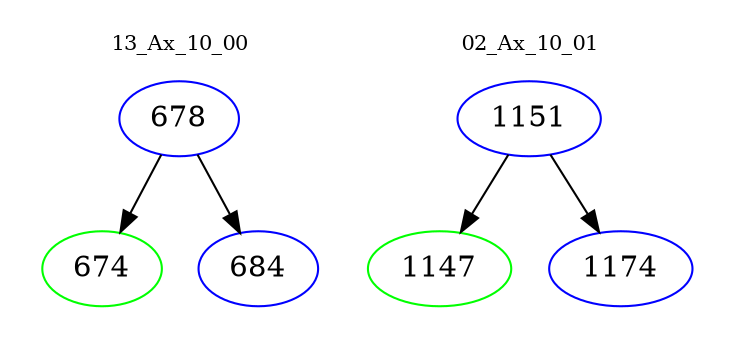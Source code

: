 digraph{
subgraph cluster_0 {
color = white
label = "13_Ax_10_00";
fontsize=10;
T0_678 [label="678", color="blue"]
T0_678 -> T0_674 [color="black"]
T0_674 [label="674", color="green"]
T0_678 -> T0_684 [color="black"]
T0_684 [label="684", color="blue"]
}
subgraph cluster_1 {
color = white
label = "02_Ax_10_01";
fontsize=10;
T1_1151 [label="1151", color="blue"]
T1_1151 -> T1_1147 [color="black"]
T1_1147 [label="1147", color="green"]
T1_1151 -> T1_1174 [color="black"]
T1_1174 [label="1174", color="blue"]
}
}
